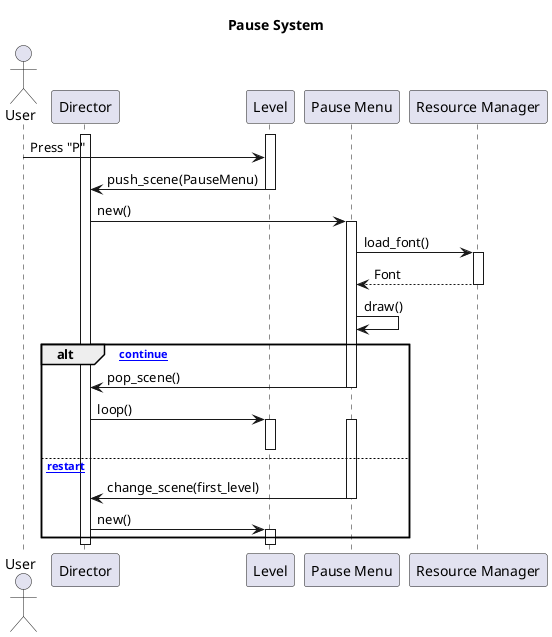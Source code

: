 @startuml Pause System Sequence Diagram

title Pause System 

actor User
participant Director 
participant Level 
participant PauseMenu as "Pause Menu"
participant ResourceManager as "Resource Manager"

activate Director
activate Level
User -> Level : Press "P"
Level -> Director : push_scene(PauseMenu)
deactivate Level
Director -> PauseMenu : new()
activate PauseMenu
PauseMenu -> ResourceManager : load_font()
activate ResourceManager
PauseMenu <-- ResourceManager : Font
deactivate ResourceManager
PauseMenu -> PauseMenu : draw()

alt [Press continue]
    PauseMenu -> Director : pop_scene()
    deactivate PauseMenu
    Director -> Level : loop()
    activate Level
    deactivate Level
    
else [Press restart]
    activate PauseMenu
    PauseMenu -> Director : change_scene(first_level)
    deactivate PauseMenu
    Director -> Level : new()
    activate Level
end

deactivate Level
deactivate Director
